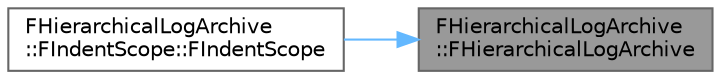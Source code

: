 digraph "FHierarchicalLogArchive::FHierarchicalLogArchive"
{
 // INTERACTIVE_SVG=YES
 // LATEX_PDF_SIZE
  bgcolor="transparent";
  edge [fontname=Helvetica,fontsize=10,labelfontname=Helvetica,labelfontsize=10];
  node [fontname=Helvetica,fontsize=10,shape=box,height=0.2,width=0.4];
  rankdir="RL";
  Node1 [id="Node000001",label="FHierarchicalLogArchive\l::FHierarchicalLogArchive",height=0.2,width=0.4,color="gray40", fillcolor="grey60", style="filled", fontcolor="black",tooltip=" "];
  Node1 -> Node2 [id="edge1_Node000001_Node000002",dir="back",color="steelblue1",style="solid",tooltip=" "];
  Node2 [id="Node000002",label="FHierarchicalLogArchive\l::FIndentScope::FIndentScope",height=0.2,width=0.4,color="grey40", fillcolor="white", style="filled",URL="$d9/d51/structFHierarchicalLogArchive_1_1FIndentScope.html#a39f4a12ec24c4c257f6f4237d9ad5c24",tooltip=" "];
}
